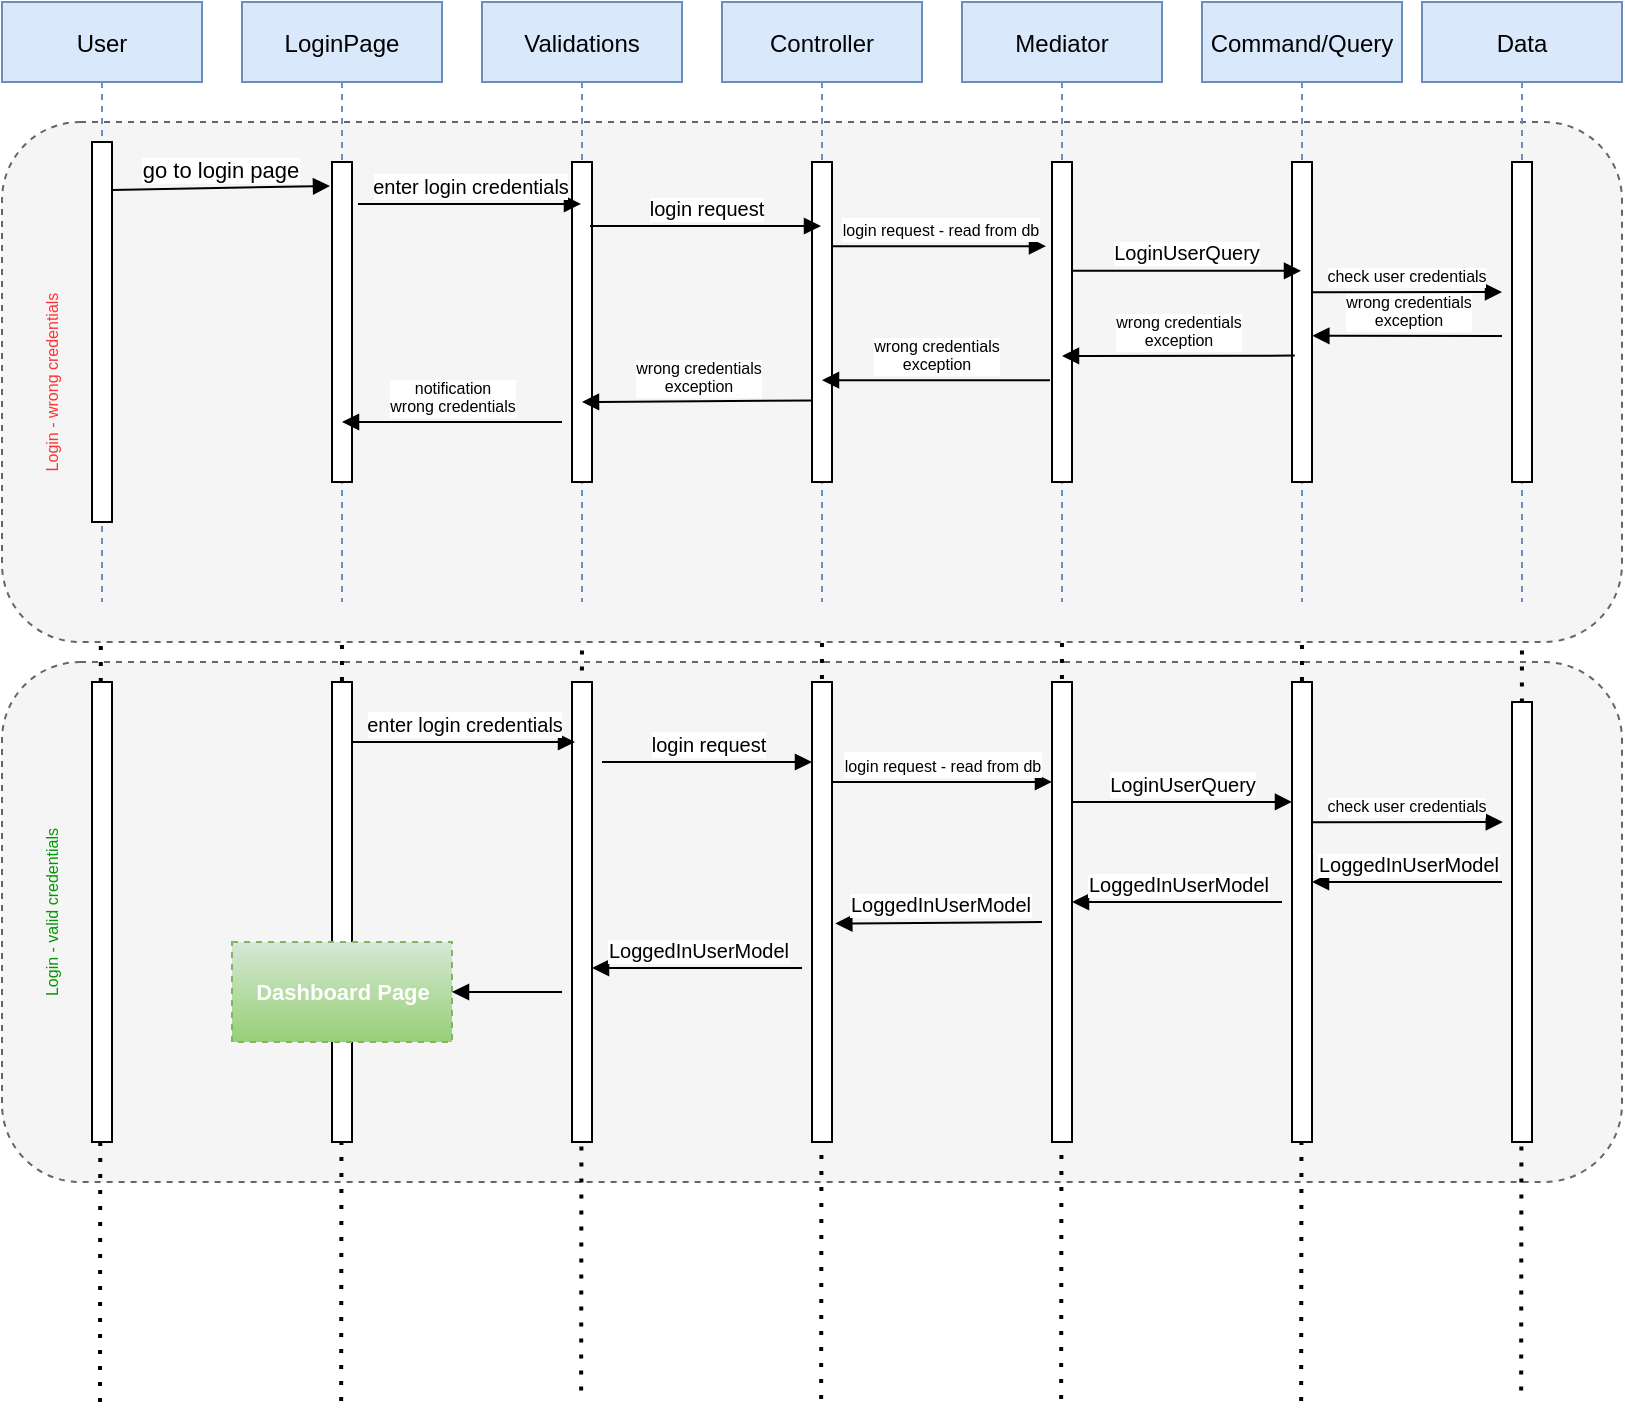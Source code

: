 <mxfile version="20.2.7" type="device"><diagram id="kgpKYQtTHZ0yAKxKKP6v" name="Page-1"><mxGraphModel dx="1293" dy="715" grid="1" gridSize="10" guides="1" tooltips="1" connect="1" arrows="1" fold="1" page="1" pageScale="1" pageWidth="850" pageHeight="1100" math="0" shadow="0"><root><mxCell id="0"/><mxCell id="1" parent="0"/><mxCell id="EmNwr9ZVzr888ZvHebWF-143" value="" style="rounded=1;whiteSpace=wrap;html=1;fontSize=8;dashed=1;fillColor=#f5f5f5;strokeColor=#666666;fontColor=#333333;" parent="1" vertex="1"><mxGeometry x="30" y="370" width="810" height="260" as="geometry"/></mxCell><mxCell id="EmNwr9ZVzr888ZvHebWF-120" value="" style="endArrow=none;dashed=1;html=1;dashPattern=1 3;strokeWidth=2;rounded=0;fontSize=8;fontColor=#FF3333;entryX=0.061;entryY=1.006;entryDx=0;entryDy=0;entryPerimeter=0;" parent="1" edge="1"><mxGeometry width="50" height="50" relative="1" as="geometry"><mxPoint x="789.58" y="734.22" as="sourcePoint"/><mxPoint x="789.99" y="355.78" as="targetPoint"/></mxGeometry></mxCell><mxCell id="EmNwr9ZVzr888ZvHebWF-119" value="" style="endArrow=none;dashed=1;html=1;dashPattern=1 3;strokeWidth=2;rounded=0;fontSize=8;fontColor=#FF3333;entryX=0.061;entryY=1.006;entryDx=0;entryDy=0;entryPerimeter=0;" parent="1" edge="1"><mxGeometry width="50" height="50" relative="1" as="geometry"><mxPoint x="679.58" y="739.44" as="sourcePoint"/><mxPoint x="679.99" y="361.0" as="targetPoint"/></mxGeometry></mxCell><mxCell id="EmNwr9ZVzr888ZvHebWF-118" value="" style="endArrow=none;dashed=1;html=1;dashPattern=1 3;strokeWidth=2;rounded=0;fontSize=8;fontColor=#FF3333;entryX=0.061;entryY=1.006;entryDx=0;entryDy=0;entryPerimeter=0;" parent="1" edge="1"><mxGeometry width="50" height="50" relative="1" as="geometry"><mxPoint x="559.58" y="738.44" as="sourcePoint"/><mxPoint x="559.99" y="360.0" as="targetPoint"/></mxGeometry></mxCell><mxCell id="EmNwr9ZVzr888ZvHebWF-117" value="" style="endArrow=none;dashed=1;html=1;dashPattern=1 3;strokeWidth=2;rounded=0;fontSize=8;fontColor=#FF3333;entryX=0.061;entryY=1.006;entryDx=0;entryDy=0;entryPerimeter=0;" parent="1" edge="1"><mxGeometry width="50" height="50" relative="1" as="geometry"><mxPoint x="439.58" y="738.44" as="sourcePoint"/><mxPoint x="439.99" y="360.0" as="targetPoint"/></mxGeometry></mxCell><mxCell id="EmNwr9ZVzr888ZvHebWF-116" value="" style="endArrow=none;dashed=1;html=1;dashPattern=1 3;strokeWidth=2;rounded=0;fontSize=8;fontColor=#FF3333;entryX=0.061;entryY=1.006;entryDx=0;entryDy=0;entryPerimeter=0;" parent="1" edge="1"><mxGeometry width="50" height="50" relative="1" as="geometry"><mxPoint x="319.58" y="734.22" as="sourcePoint"/><mxPoint x="319.99" y="355.78" as="targetPoint"/></mxGeometry></mxCell><mxCell id="EmNwr9ZVzr888ZvHebWF-115" value="" style="endArrow=none;dashed=1;html=1;dashPattern=1 3;strokeWidth=2;rounded=0;fontSize=8;fontColor=#FF3333;entryX=0.061;entryY=1.006;entryDx=0;entryDy=0;entryPerimeter=0;" parent="1" edge="1"><mxGeometry width="50" height="50" relative="1" as="geometry"><mxPoint x="199.58" y="739.44" as="sourcePoint"/><mxPoint x="199.99" y="361.0" as="targetPoint"/></mxGeometry></mxCell><mxCell id="EmNwr9ZVzr888ZvHebWF-114" value="" style="endArrow=none;dashed=1;html=1;dashPattern=1 3;strokeWidth=2;rounded=0;fontSize=8;fontColor=#FF3333;entryX=0.061;entryY=1.006;entryDx=0;entryDy=0;entryPerimeter=0;" parent="1" target="EmNwr9ZVzr888ZvHebWF-48" edge="1"><mxGeometry width="50" height="50" relative="1" as="geometry"><mxPoint x="79" y="740" as="sourcePoint"/><mxPoint x="430" y="440" as="targetPoint"/></mxGeometry></mxCell><mxCell id="EmNwr9ZVzr888ZvHebWF-48" value="" style="rounded=1;whiteSpace=wrap;html=1;fontSize=8;dashed=1;fillColor=#f5f5f5;strokeColor=#666666;fontColor=#333333;fontStyle=1" parent="1" vertex="1"><mxGeometry x="30" y="100" width="810" height="260" as="geometry"/></mxCell><mxCell id="3nuBFxr9cyL0pnOWT2aG-1" value="User" style="shape=umlLifeline;perimeter=lifelinePerimeter;container=1;collapsible=0;recursiveResize=0;rounded=0;shadow=0;strokeWidth=1;fillColor=#dae8fc;strokeColor=#6c8ebf;" parent="1" vertex="1"><mxGeometry x="30" y="40" width="100" height="300" as="geometry"/></mxCell><mxCell id="3nuBFxr9cyL0pnOWT2aG-2" value="" style="points=[];perimeter=orthogonalPerimeter;rounded=0;shadow=0;strokeWidth=1;" parent="3nuBFxr9cyL0pnOWT2aG-1" vertex="1"><mxGeometry x="45" y="70" width="10" height="190" as="geometry"/></mxCell><mxCell id="3nuBFxr9cyL0pnOWT2aG-5" value="LoginPage" style="shape=umlLifeline;perimeter=lifelinePerimeter;container=1;collapsible=0;recursiveResize=0;rounded=0;shadow=0;strokeWidth=1;fillColor=#dae8fc;strokeColor=#6c8ebf;" parent="1" vertex="1"><mxGeometry x="150" y="40" width="100" height="300" as="geometry"/></mxCell><mxCell id="3nuBFxr9cyL0pnOWT2aG-6" value="" style="points=[];perimeter=orthogonalPerimeter;rounded=0;shadow=0;strokeWidth=1;" parent="3nuBFxr9cyL0pnOWT2aG-5" vertex="1"><mxGeometry x="45" y="80" width="10" height="160" as="geometry"/></mxCell><mxCell id="EmNwr9ZVzr888ZvHebWF-1" value="Validations" style="shape=umlLifeline;perimeter=lifelinePerimeter;container=1;collapsible=0;recursiveResize=0;rounded=0;shadow=0;strokeWidth=1;fillColor=#dae8fc;strokeColor=#6c8ebf;" parent="1" vertex="1"><mxGeometry x="270" y="40" width="100" height="300" as="geometry"/></mxCell><mxCell id="EmNwr9ZVzr888ZvHebWF-2" value="" style="points=[];perimeter=orthogonalPerimeter;rounded=0;shadow=0;strokeWidth=1;" parent="EmNwr9ZVzr888ZvHebWF-1" vertex="1"><mxGeometry x="45" y="80" width="10" height="160" as="geometry"/></mxCell><mxCell id="EmNwr9ZVzr888ZvHebWF-3" value="Controller" style="shape=umlLifeline;perimeter=lifelinePerimeter;container=1;collapsible=0;recursiveResize=0;rounded=0;shadow=0;strokeWidth=1;fillColor=#dae8fc;strokeColor=#6c8ebf;" parent="1" vertex="1"><mxGeometry x="390" y="40" width="100" height="300" as="geometry"/></mxCell><mxCell id="EmNwr9ZVzr888ZvHebWF-4" value="" style="points=[];perimeter=orthogonalPerimeter;rounded=0;shadow=0;strokeWidth=1;" parent="EmNwr9ZVzr888ZvHebWF-3" vertex="1"><mxGeometry x="45" y="80" width="10" height="160" as="geometry"/></mxCell><mxCell id="EmNwr9ZVzr888ZvHebWF-5" value="Mediator" style="shape=umlLifeline;perimeter=lifelinePerimeter;container=1;collapsible=0;recursiveResize=0;rounded=0;shadow=0;strokeWidth=1;fillColor=#dae8fc;strokeColor=#6c8ebf;" parent="1" vertex="1"><mxGeometry x="510" y="40" width="100" height="300" as="geometry"/></mxCell><mxCell id="EmNwr9ZVzr888ZvHebWF-6" value="" style="points=[];perimeter=orthogonalPerimeter;rounded=0;shadow=0;strokeWidth=1;" parent="EmNwr9ZVzr888ZvHebWF-5" vertex="1"><mxGeometry x="45" y="80" width="10" height="160" as="geometry"/></mxCell><mxCell id="EmNwr9ZVzr888ZvHebWF-7" value="Command/Query" style="shape=umlLifeline;perimeter=lifelinePerimeter;container=1;collapsible=0;recursiveResize=0;rounded=0;shadow=0;strokeWidth=1;fillColor=#dae8fc;strokeColor=#6c8ebf;" parent="1" vertex="1"><mxGeometry x="630" y="40" width="100" height="300" as="geometry"/></mxCell><mxCell id="EmNwr9ZVzr888ZvHebWF-8" value="" style="points=[];perimeter=orthogonalPerimeter;rounded=0;shadow=0;strokeWidth=1;" parent="EmNwr9ZVzr888ZvHebWF-7" vertex="1"><mxGeometry x="45" y="80" width="10" height="160" as="geometry"/></mxCell><mxCell id="EmNwr9ZVzr888ZvHebWF-9" value="Data" style="shape=umlLifeline;perimeter=lifelinePerimeter;container=1;collapsible=0;recursiveResize=0;rounded=0;shadow=0;strokeWidth=1;fillColor=#dae8fc;strokeColor=#6c8ebf;" parent="1" vertex="1"><mxGeometry x="740" y="40" width="100" height="300" as="geometry"/></mxCell><mxCell id="EmNwr9ZVzr888ZvHebWF-10" value="" style="points=[];perimeter=orthogonalPerimeter;rounded=0;shadow=0;strokeWidth=1;" parent="EmNwr9ZVzr888ZvHebWF-9" vertex="1"><mxGeometry x="45" y="80" width="10" height="160" as="geometry"/></mxCell><mxCell id="EmNwr9ZVzr888ZvHebWF-11" value="go to login page" style="html=1;verticalAlign=bottom;endArrow=block;rounded=0;exitX=1;exitY=0.126;exitDx=0;exitDy=0;exitPerimeter=0;entryX=-0.1;entryY=0.075;entryDx=0;entryDy=0;entryPerimeter=0;" parent="1" source="3nuBFxr9cyL0pnOWT2aG-2" target="3nuBFxr9cyL0pnOWT2aG-6" edge="1"><mxGeometry width="80" relative="1" as="geometry"><mxPoint x="380" y="400" as="sourcePoint"/><mxPoint x="460" y="400" as="targetPoint"/></mxGeometry></mxCell><mxCell id="EmNwr9ZVzr888ZvHebWF-14" value="&lt;font style=&quot;font-size: 10px;&quot;&gt;enter login credentials&lt;/font&gt;" style="html=1;verticalAlign=bottom;endArrow=block;rounded=0;exitX=1.3;exitY=0.131;exitDx=0;exitDy=0;exitPerimeter=0;" parent="1" source="3nuBFxr9cyL0pnOWT2aG-6" target="EmNwr9ZVzr888ZvHebWF-1" edge="1"><mxGeometry width="80" relative="1" as="geometry"><mxPoint x="380" y="400" as="sourcePoint"/><mxPoint x="460" y="400" as="targetPoint"/></mxGeometry></mxCell><mxCell id="EmNwr9ZVzr888ZvHebWF-18" value="login request" style="html=1;verticalAlign=bottom;endArrow=block;rounded=0;fontSize=10;exitX=0.9;exitY=0.2;exitDx=0;exitDy=0;exitPerimeter=0;" parent="1" source="EmNwr9ZVzr888ZvHebWF-2" target="EmNwr9ZVzr888ZvHebWF-3" edge="1"><mxGeometry width="80" relative="1" as="geometry"><mxPoint x="380" y="400" as="sourcePoint"/><mxPoint x="460" y="400" as="targetPoint"/></mxGeometry></mxCell><mxCell id="EmNwr9ZVzr888ZvHebWF-19" value="&lt;font style=&quot;font-size: 8px;&quot;&gt;login request - read from db&lt;/font&gt;" style="html=1;verticalAlign=bottom;endArrow=block;rounded=0;fontSize=10;entryX=-0.3;entryY=0.263;entryDx=0;entryDy=0;entryPerimeter=0;" parent="1" source="EmNwr9ZVzr888ZvHebWF-4" target="EmNwr9ZVzr888ZvHebWF-6" edge="1"><mxGeometry width="80" relative="1" as="geometry"><mxPoint x="380" y="400" as="sourcePoint"/><mxPoint x="460" y="400" as="targetPoint"/></mxGeometry></mxCell><mxCell id="EmNwr9ZVzr888ZvHebWF-21" value="LoginUserQuery" style="html=1;verticalAlign=bottom;endArrow=block;rounded=0;fontSize=10;exitX=1.018;exitY=0.34;exitDx=0;exitDy=0;exitPerimeter=0;" parent="1" source="EmNwr9ZVzr888ZvHebWF-6" target="EmNwr9ZVzr888ZvHebWF-7" edge="1"><mxGeometry width="80" relative="1" as="geometry"><mxPoint x="390" y="280" as="sourcePoint"/><mxPoint x="470" y="280" as="targetPoint"/></mxGeometry></mxCell><mxCell id="EmNwr9ZVzr888ZvHebWF-22" value="check user credentials" style="html=1;verticalAlign=bottom;endArrow=block;rounded=0;fontSize=8;exitX=0.959;exitY=0.407;exitDx=0;exitDy=0;exitPerimeter=0;" parent="1" source="EmNwr9ZVzr888ZvHebWF-8" edge="1"><mxGeometry width="80" relative="1" as="geometry"><mxPoint x="390" y="280" as="sourcePoint"/><mxPoint x="780" y="185" as="targetPoint"/></mxGeometry></mxCell><mxCell id="EmNwr9ZVzr888ZvHebWF-23" value="wrong credentials &lt;br&gt;exception" style="html=1;verticalAlign=bottom;endArrow=block;rounded=0;fontSize=8;entryX=1.018;entryY=0.543;entryDx=0;entryDy=0;entryPerimeter=0;" parent="1" target="EmNwr9ZVzr888ZvHebWF-8" edge="1"><mxGeometry width="80" relative="1" as="geometry"><mxPoint x="780" y="207" as="sourcePoint"/><mxPoint x="470" y="280" as="targetPoint"/></mxGeometry></mxCell><mxCell id="EmNwr9ZVzr888ZvHebWF-24" value="wrong credentials&lt;br&gt;exception" style="html=1;verticalAlign=bottom;endArrow=block;rounded=0;fontSize=8;exitX=0.135;exitY=0.605;exitDx=0;exitDy=0;exitPerimeter=0;" parent="1" source="EmNwr9ZVzr888ZvHebWF-8" edge="1"><mxGeometry width="80" relative="1" as="geometry"><mxPoint x="670" y="217" as="sourcePoint"/><mxPoint x="560" y="217" as="targetPoint"/></mxGeometry></mxCell><mxCell id="EmNwr9ZVzr888ZvHebWF-25" value="wrong credentials&lt;br&gt;exception" style="html=1;verticalAlign=bottom;endArrow=block;rounded=0;fontSize=8;exitX=-0.1;exitY=0.682;exitDx=0;exitDy=0;exitPerimeter=0;" parent="1" source="EmNwr9ZVzr888ZvHebWF-6" target="EmNwr9ZVzr888ZvHebWF-3" edge="1"><mxGeometry width="80" relative="1" as="geometry"><mxPoint x="686.35" y="226.8" as="sourcePoint"/><mxPoint x="570" y="227" as="targetPoint"/></mxGeometry></mxCell><mxCell id="EmNwr9ZVzr888ZvHebWF-26" value="wrong credentials&lt;br&gt;exception" style="html=1;verticalAlign=bottom;endArrow=block;rounded=0;fontSize=8;exitX=0.018;exitY=0.745;exitDx=0;exitDy=0;exitPerimeter=0;" parent="1" source="EmNwr9ZVzr888ZvHebWF-4" edge="1"><mxGeometry width="80" relative="1" as="geometry"><mxPoint x="430" y="240" as="sourcePoint"/><mxPoint x="320" y="240" as="targetPoint"/></mxGeometry></mxCell><mxCell id="EmNwr9ZVzr888ZvHebWF-27" value="notification &lt;br&gt;wrong credentials" style="html=1;verticalAlign=bottom;endArrow=block;rounded=0;fontSize=8;" parent="1" target="3nuBFxr9cyL0pnOWT2aG-5" edge="1"><mxGeometry width="80" relative="1" as="geometry"><mxPoint x="310" y="250" as="sourcePoint"/><mxPoint x="330" y="250.0" as="targetPoint"/></mxGeometry></mxCell><mxCell id="EmNwr9ZVzr888ZvHebWF-49" value="&lt;font color=&quot;#ff3333&quot;&gt;Login - wrong credentials&lt;/font&gt;" style="text;html=1;strokeColor=none;fillColor=none;align=center;verticalAlign=middle;whiteSpace=wrap;rounded=0;dashed=1;fontSize=8;rotation=-90;" parent="1" vertex="1"><mxGeometry y="215" width="110" height="30" as="geometry"/></mxCell><mxCell id="EmNwr9ZVzr888ZvHebWF-107" value="" style="points=[];perimeter=orthogonalPerimeter;rounded=0;shadow=0;strokeWidth=1;" parent="1" vertex="1"><mxGeometry x="75" y="380" width="10" height="230" as="geometry"/></mxCell><mxCell id="EmNwr9ZVzr888ZvHebWF-108" value="" style="points=[];perimeter=orthogonalPerimeter;rounded=0;shadow=0;strokeWidth=1;" parent="1" vertex="1"><mxGeometry x="195" y="380" width="10" height="230" as="geometry"/></mxCell><mxCell id="EmNwr9ZVzr888ZvHebWF-109" value="" style="points=[];perimeter=orthogonalPerimeter;rounded=0;shadow=0;strokeWidth=1;" parent="1" vertex="1"><mxGeometry x="315" y="380" width="10" height="230" as="geometry"/></mxCell><mxCell id="EmNwr9ZVzr888ZvHebWF-110" value="" style="points=[];perimeter=orthogonalPerimeter;rounded=0;shadow=0;strokeWidth=1;" parent="1" vertex="1"><mxGeometry x="435" y="380" width="10" height="230" as="geometry"/></mxCell><mxCell id="EmNwr9ZVzr888ZvHebWF-111" value="" style="points=[];perimeter=orthogonalPerimeter;rounded=0;shadow=0;strokeWidth=1;" parent="1" vertex="1"><mxGeometry x="555" y="380" width="10" height="230" as="geometry"/></mxCell><mxCell id="EmNwr9ZVzr888ZvHebWF-112" value="" style="points=[];perimeter=orthogonalPerimeter;rounded=0;shadow=0;strokeWidth=1;" parent="1" vertex="1"><mxGeometry x="675" y="380" width="10" height="230" as="geometry"/></mxCell><mxCell id="EmNwr9ZVzr888ZvHebWF-113" value="" style="points=[];perimeter=orthogonalPerimeter;rounded=0;shadow=0;strokeWidth=1;" parent="1" vertex="1"><mxGeometry x="785" y="390" width="10" height="220" as="geometry"/></mxCell><mxCell id="EmNwr9ZVzr888ZvHebWF-122" value="&lt;font style=&quot;font-size: 10px;&quot;&gt;enter login credentials&lt;/font&gt;" style="html=1;verticalAlign=bottom;endArrow=block;rounded=0;exitX=1.3;exitY=0.131;exitDx=0;exitDy=0;exitPerimeter=0;" parent="1" edge="1"><mxGeometry width="80" relative="1" as="geometry"><mxPoint x="205" y="410.0" as="sourcePoint"/><mxPoint x="316.5" y="410.0" as="targetPoint"/></mxGeometry></mxCell><mxCell id="EmNwr9ZVzr888ZvHebWF-129" value="&lt;font style=&quot;font-size: 10px;&quot;&gt;login request&lt;/font&gt;" style="html=1;verticalAlign=bottom;endArrow=block;rounded=0;" parent="1" target="EmNwr9ZVzr888ZvHebWF-110" edge="1"><mxGeometry width="80" relative="1" as="geometry"><mxPoint x="330" y="420" as="sourcePoint"/><mxPoint x="326.5" y="420" as="targetPoint"/></mxGeometry></mxCell><mxCell id="EmNwr9ZVzr888ZvHebWF-132" value="&lt;font style=&quot;font-size: 8px;&quot;&gt;login request - read from db&lt;/font&gt;" style="html=1;verticalAlign=bottom;endArrow=block;rounded=0;entryX=0.5;entryY=0.129;entryDx=0;entryDy=0;entryPerimeter=0;" parent="1" edge="1"><mxGeometry width="80" relative="1" as="geometry"><mxPoint x="445" y="430" as="sourcePoint"/><mxPoint x="555" y="429.99" as="targetPoint"/></mxGeometry></mxCell><mxCell id="EmNwr9ZVzr888ZvHebWF-133" value="&lt;span style=&quot;font-size: 10px;&quot;&gt;LoginUserQuery&lt;/span&gt;" style="html=1;verticalAlign=bottom;endArrow=block;rounded=0;entryX=0.5;entryY=0.129;entryDx=0;entryDy=0;entryPerimeter=0;" parent="1" edge="1"><mxGeometry width="80" relative="1" as="geometry"><mxPoint x="565" y="440" as="sourcePoint"/><mxPoint x="675" y="439.99" as="targetPoint"/></mxGeometry></mxCell><mxCell id="EmNwr9ZVzr888ZvHebWF-134" value="check user credentials" style="html=1;verticalAlign=bottom;endArrow=block;rounded=0;fontSize=8;exitX=0.959;exitY=0.407;exitDx=0;exitDy=0;exitPerimeter=0;" parent="1" edge="1"><mxGeometry width="80" relative="1" as="geometry"><mxPoint x="685.0" y="450.12" as="sourcePoint"/><mxPoint x="780.41" y="450" as="targetPoint"/></mxGeometry></mxCell><mxCell id="EmNwr9ZVzr888ZvHebWF-136" value="&lt;font style=&quot;font-size: 10px;&quot;&gt;LoggedInUserModel&lt;/font&gt;" style="html=1;verticalAlign=bottom;endArrow=block;rounded=0;fontSize=8;" parent="1" target="EmNwr9ZVzr888ZvHebWF-112" edge="1"><mxGeometry width="80" relative="1" as="geometry"><mxPoint x="780" y="480" as="sourcePoint"/><mxPoint x="690" y="470" as="targetPoint"/></mxGeometry></mxCell><mxCell id="EmNwr9ZVzr888ZvHebWF-137" value="&lt;span style=&quot;font-size: 10px;&quot;&gt;LoggedInUserModel&lt;/span&gt;" style="html=1;verticalAlign=bottom;endArrow=block;rounded=0;fontSize=8;" parent="1" target="EmNwr9ZVzr888ZvHebWF-111" edge="1"><mxGeometry width="80" relative="1" as="geometry"><mxPoint x="670" y="490" as="sourcePoint"/><mxPoint x="697.5" y="489.2" as="targetPoint"/></mxGeometry></mxCell><mxCell id="EmNwr9ZVzr888ZvHebWF-138" value="&lt;span style=&quot;font-size: 10px;&quot;&gt;LoggedInUserModel&lt;/span&gt;" style="html=1;verticalAlign=bottom;endArrow=block;rounded=0;fontSize=8;entryX=1.167;entryY=0.525;entryDx=0;entryDy=0;entryPerimeter=0;" parent="1" target="EmNwr9ZVzr888ZvHebWF-110" edge="1"><mxGeometry width="80" relative="1" as="geometry"><mxPoint x="550" y="500" as="sourcePoint"/><mxPoint x="577.5" y="500.98" as="targetPoint"/></mxGeometry></mxCell><mxCell id="EmNwr9ZVzr888ZvHebWF-139" value="&lt;span style=&quot;font-size: 10px;&quot;&gt;LoggedInUserModel&lt;/span&gt;" style="html=1;verticalAlign=bottom;endArrow=block;rounded=0;fontSize=8;" parent="1" target="EmNwr9ZVzr888ZvHebWF-109" edge="1"><mxGeometry width="80" relative="1" as="geometry"><mxPoint x="430" y="523" as="sourcePoint"/><mxPoint x="460" y="510.9" as="targetPoint"/></mxGeometry></mxCell><mxCell id="EmNwr9ZVzr888ZvHebWF-141" value="&lt;font color=&quot;#ffffff&quot;&gt;&lt;b&gt;Dashboard Page&lt;/b&gt;&lt;/font&gt;" style="html=1;dashed=1;fontSize=11;fillColor=#d5e8d4;strokeColor=#82b366;gradientColor=#97d077;" parent="1" vertex="1"><mxGeometry x="145" y="510" width="110" height="50" as="geometry"/></mxCell><mxCell id="EmNwr9ZVzr888ZvHebWF-142" value="" style="html=1;verticalAlign=bottom;endArrow=block;rounded=0;fontSize=8;entryX=1;entryY=0.5;entryDx=0;entryDy=0;" parent="1" target="EmNwr9ZVzr888ZvHebWF-141" edge="1"><mxGeometry x="-0.273" y="-5" width="80" relative="1" as="geometry"><mxPoint x="310" y="535" as="sourcePoint"/><mxPoint x="335" y="533.22" as="targetPoint"/><mxPoint as="offset"/></mxGeometry></mxCell><mxCell id="EmNwr9ZVzr888ZvHebWF-144" value="&lt;font color=&quot;#009900&quot;&gt;Login - valid credentials&lt;/font&gt;" style="text;html=1;strokeColor=none;fillColor=none;align=center;verticalAlign=middle;whiteSpace=wrap;rounded=0;dashed=1;fontSize=8;rotation=-90;" parent="1" vertex="1"><mxGeometry y="480" width="110" height="30" as="geometry"/></mxCell></root></mxGraphModel></diagram></mxfile>